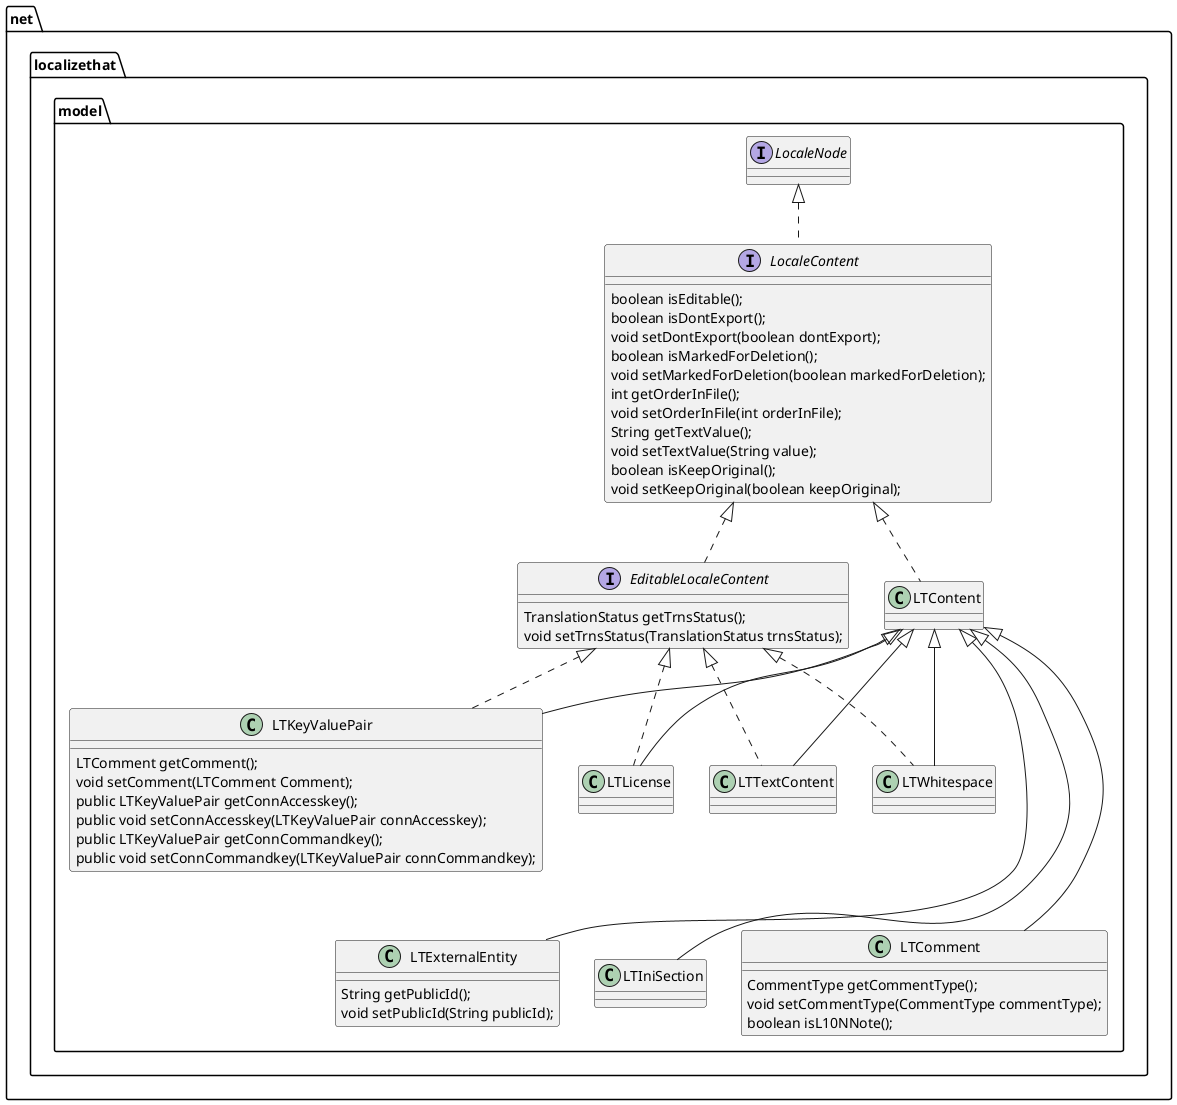 @startuml
interface net.localizethat.model.LocaleNode
interface net.localizethat.model.LocaleContent {
    boolean isEditable();
    boolean isDontExport();
    void setDontExport(boolean dontExport);
    boolean isMarkedForDeletion();
    void setMarkedForDeletion(boolean markedForDeletion);
    int getOrderInFile();
    void setOrderInFile(int orderInFile);
    String getTextValue();
    void setTextValue(String value);
    boolean isKeepOriginal();
    void setKeepOriginal(boolean keepOriginal);
}
interface net.localizethat.model.EditableLocaleContent {
    TranslationStatus getTrnsStatus();
    void setTrnsStatus(TranslationStatus trnsStatus);
}

class net.localizethat.model.LTContent
class net.localizethat.model.LTComment {
    CommentType getCommentType();
    void setCommentType(CommentType commentType);
    boolean isL10NNote();
}
class net.localizethat.model.LTExternalEntity {
    String getPublicId();
    void setPublicId(String publicId);
}
class net.localizethat.model.LTIniSection
class net.localizethat.model.LTKeyValuePair {
    LTComment getComment();
    void setComment(LTComment Comment);
    public LTKeyValuePair getConnAccesskey();
    public void setConnAccesskey(LTKeyValuePair connAccesskey);
    public LTKeyValuePair getConnCommandkey();
    public void setConnCommandkey(LTKeyValuePair connCommandkey);
}
class net.localizethat.model.LTLicense
class net.localizethat.model.LTTextContent
class net.localizethat.model.LTWhitespace

net.localizethat.model.LocaleNode <|.. net.localizethat.model.LocaleContent
net.localizethat.model.LocaleContent <|.. net.localizethat.model.LTContent
net.localizethat.model.LocaleContent <|.. net.localizethat.model.EditableLocaleContent
net.localizethat.model.LTContent <|--- net.localizethat.model.LTComment
net.localizethat.model.LTContent <|--- net.localizethat.model.LTExternalEntity
net.localizethat.model.LTContent <|--- net.localizethat.model.LTIniSection
net.localizethat.model.LTContent <|-- net.localizethat.model.LTKeyValuePair
net.localizethat.model.LTContent <|-- net.localizethat.model.LTLicense
net.localizethat.model.LTContent <|-- net.localizethat.model.LTTextContent
net.localizethat.model.LTContent <|-- net.localizethat.model.LTWhitespace
net.localizethat.model.EditableLocaleContent <|.. net.localizethat.model.LTKeyValuePair
net.localizethat.model.EditableLocaleContent <|.. net.localizethat.model.LTLicense
net.localizethat.model.EditableLocaleContent <|.. net.localizethat.model.LTTextContent
net.localizethat.model.EditableLocaleContent <|.. net.localizethat.model.LTWhitespace
@enduml